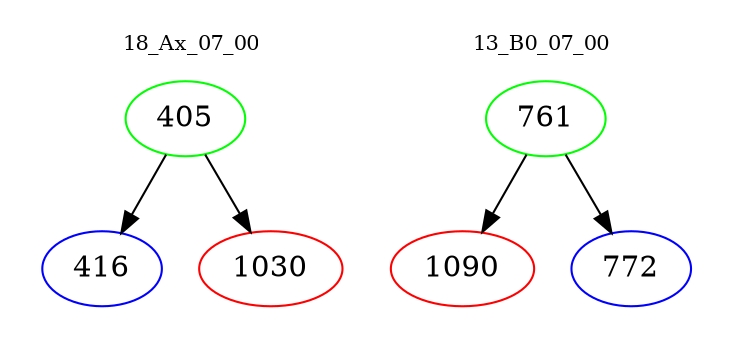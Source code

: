 digraph{
subgraph cluster_0 {
color = white
label = "18_Ax_07_00";
fontsize=10;
T0_405 [label="405", color="green"]
T0_405 -> T0_416 [color="black"]
T0_416 [label="416", color="blue"]
T0_405 -> T0_1030 [color="black"]
T0_1030 [label="1030", color="red"]
}
subgraph cluster_1 {
color = white
label = "13_B0_07_00";
fontsize=10;
T1_761 [label="761", color="green"]
T1_761 -> T1_1090 [color="black"]
T1_1090 [label="1090", color="red"]
T1_761 -> T1_772 [color="black"]
T1_772 [label="772", color="blue"]
}
}
